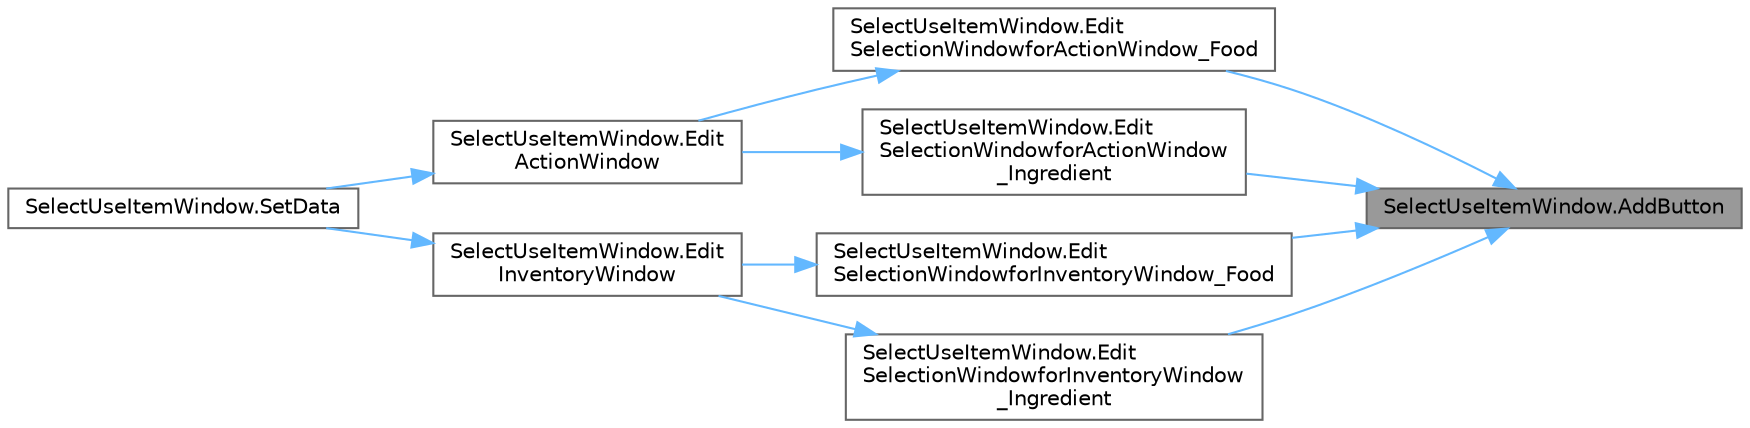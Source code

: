 digraph "SelectUseItemWindow.AddButton"
{
 // LATEX_PDF_SIZE
  bgcolor="transparent";
  edge [fontname=Helvetica,fontsize=10,labelfontname=Helvetica,labelfontsize=10];
  node [fontname=Helvetica,fontsize=10,shape=box,height=0.2,width=0.4];
  rankdir="RL";
  Node1 [id="Node000001",label="SelectUseItemWindow.AddButton",height=0.2,width=0.4,color="gray40", fillcolor="grey60", style="filled", fontcolor="black",tooltip=" "];
  Node1 -> Node2 [id="edge11_Node000001_Node000002",dir="back",color="steelblue1",style="solid",tooltip=" "];
  Node2 [id="Node000002",label="SelectUseItemWindow.Edit\lSelectionWindowforActionWindow_Food",height=0.2,width=0.4,color="grey40", fillcolor="white", style="filled",URL="$class_select_use_item_window.html#ac22454c830d4f1380f55f990414ce0e4",tooltip=" "];
  Node2 -> Node3 [id="edge12_Node000002_Node000003",dir="back",color="steelblue1",style="solid",tooltip=" "];
  Node3 [id="Node000003",label="SelectUseItemWindow.Edit\lActionWindow",height=0.2,width=0.4,color="grey40", fillcolor="white", style="filled",URL="$class_select_use_item_window.html#a0d00a50685f9f860695bc069eed93355",tooltip="// 選択ウィンドウ(アクションアイテムウィンドウ版)作成"];
  Node3 -> Node4 [id="edge13_Node000003_Node000004",dir="back",color="steelblue1",style="solid",tooltip=" "];
  Node4 [id="Node000004",label="SelectUseItemWindow.SetData",height=0.2,width=0.4,color="grey40", fillcolor="white", style="filled",URL="$class_select_use_item_window.html#ad518a1a292ad9373c49e04a3560f0cb2",tooltip=" "];
  Node1 -> Node5 [id="edge14_Node000001_Node000005",dir="back",color="steelblue1",style="solid",tooltip=" "];
  Node5 [id="Node000005",label="SelectUseItemWindow.Edit\lSelectionWindowforActionWindow\l_Ingredient",height=0.2,width=0.4,color="grey40", fillcolor="white", style="filled",URL="$class_select_use_item_window.html#a7de98967d6d4e1063bab5b27c4a59da1",tooltip=" "];
  Node5 -> Node3 [id="edge15_Node000005_Node000003",dir="back",color="steelblue1",style="solid",tooltip=" "];
  Node1 -> Node6 [id="edge16_Node000001_Node000006",dir="back",color="steelblue1",style="solid",tooltip=" "];
  Node6 [id="Node000006",label="SelectUseItemWindow.Edit\lSelectionWindowforInventoryWindow_Food",height=0.2,width=0.4,color="grey40", fillcolor="white", style="filled",URL="$class_select_use_item_window.html#a2ee3432ac6aebe5c5848fe53d6464a13",tooltip=" "];
  Node6 -> Node7 [id="edge17_Node000006_Node000007",dir="back",color="steelblue1",style="solid",tooltip=" "];
  Node7 [id="Node000007",label="SelectUseItemWindow.Edit\lInventoryWindow",height=0.2,width=0.4,color="grey40", fillcolor="white", style="filled",URL="$class_select_use_item_window.html#a50800471b14912a5d114c2d6966184d5",tooltip="// 選択ウィンドウ(インベントリアイテムウィンドウ版)作成"];
  Node7 -> Node4 [id="edge18_Node000007_Node000004",dir="back",color="steelblue1",style="solid",tooltip=" "];
  Node1 -> Node8 [id="edge19_Node000001_Node000008",dir="back",color="steelblue1",style="solid",tooltip=" "];
  Node8 [id="Node000008",label="SelectUseItemWindow.Edit\lSelectionWindowforInventoryWindow\l_Ingredient",height=0.2,width=0.4,color="grey40", fillcolor="white", style="filled",URL="$class_select_use_item_window.html#aac2f122f7e836135330d72cb1037bcd3",tooltip=" "];
  Node8 -> Node7 [id="edge20_Node000008_Node000007",dir="back",color="steelblue1",style="solid",tooltip=" "];
}
